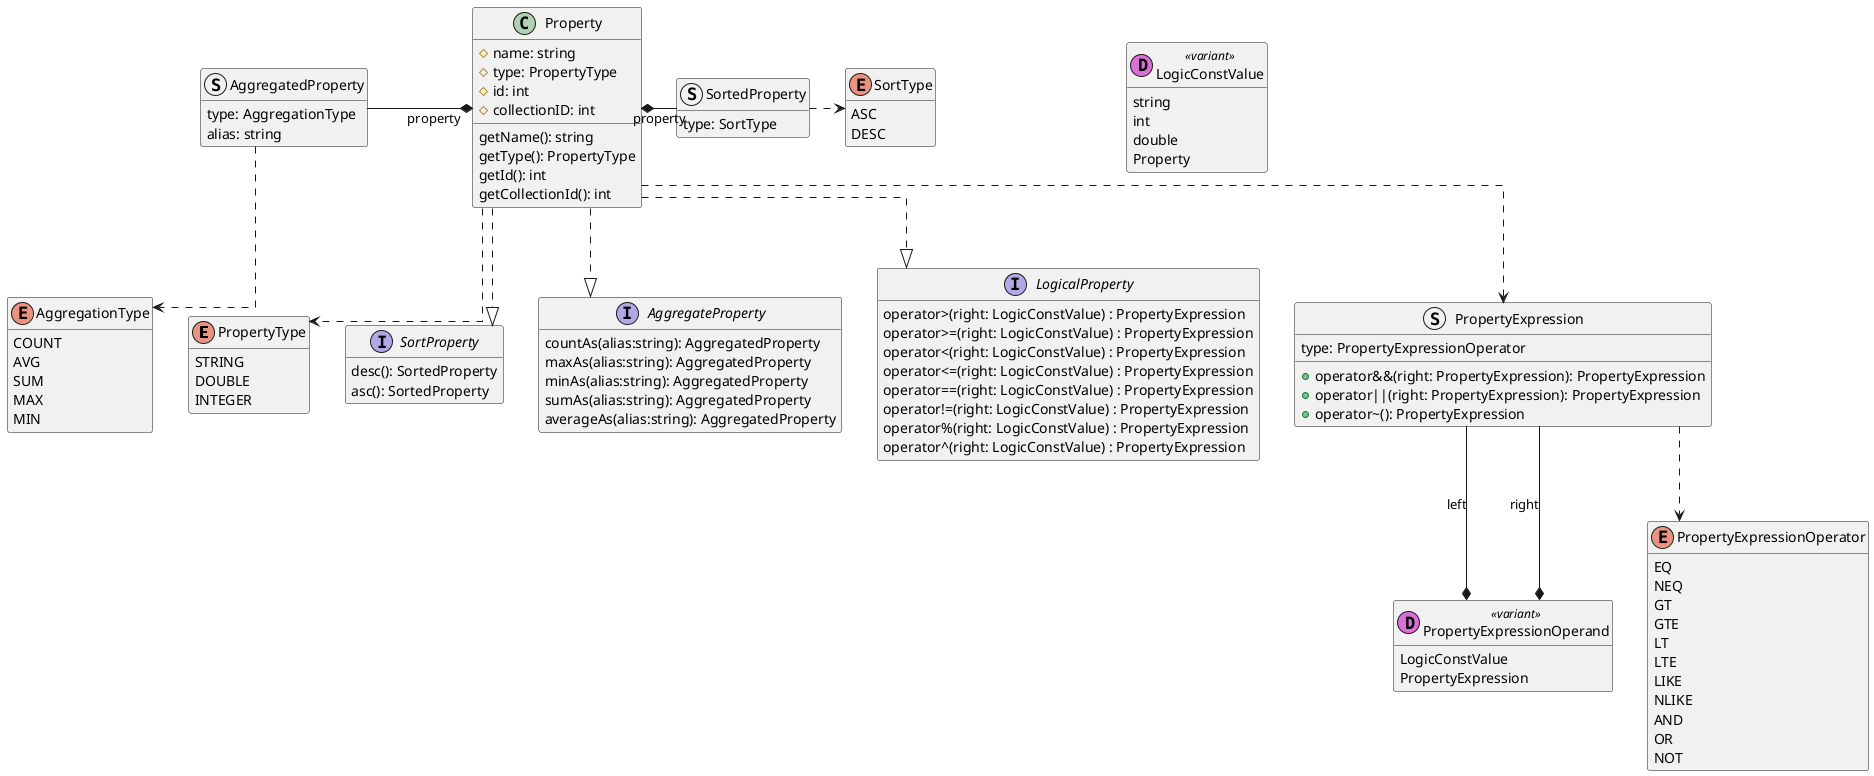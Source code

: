@startuml property

hide empty members
skinparam linetype ortho

enum PropertyType {
  STRING
  DOUBLE
  INTEGER
}

class Property {
    # name: string
    # type: PropertyType
    # id: int
    # collectionID: int
    
    getName(): string
    getType(): PropertyType
    getId(): int
    getCollectionId(): int
}

interface SortProperty {
    desc(): SortedProperty
    asc(): SortedProperty
}

interface AggregateProperty {
    countAs(alias:string): AggregatedProperty
    maxAs(alias:string): AggregatedProperty
    minAs(alias:string): AggregatedProperty
    sumAs(alias:string): AggregatedProperty
    averageAs(alias:string): AggregatedProperty
}

interface LogicalProperty {
    operator>(right: LogicConstValue) : PropertyExpression 
    operator>=(right: LogicConstValue) : PropertyExpression 
    operator<(right: LogicConstValue) : PropertyExpression 
    operator<=(right: LogicConstValue) : PropertyExpression 
    operator==(right: LogicConstValue) : PropertyExpression 
    operator!=(right: LogicConstValue) : PropertyExpression 
    operator%(right: LogicConstValue) : PropertyExpression 
    operator^(right: LogicConstValue) : PropertyExpression 
}

Property ..|> LogicalProperty
Property ..|> AggregateProperty
Property ..|> SortProperty

Property ..> PropertyType

class LogicConstValue << variant >> << (D, orchid) >> {
    string
    int
    double
    Property
}

note right of Property::"operator>(right: LogicConstValue)"
    and all the 
    above operators
end note

enum AggregationType {
    COUNT
    AVG
    SUM
    MAX
    MIN
}

struct AggregatedProperty {
    type: AggregationType
    alias: string
}

enum SortType {
    ASC
    DESC
}

struct SortedProperty {
    type: SortType
}

AggregatedProperty ..> AggregationType
SortedProperty .right.> SortType

Property *-left- AggregatedProperty : property
Property *-right- SortedProperty : property

class PropertyExpressionOperand << variant >> << (D, orchid) >> {
 LogicConstValue
 PropertyExpression
}

enum PropertyExpressionOperator {
    EQ
    NEQ
    GT
    GTE
    LT
    LTE
    LIKE
    NLIKE
    AND
    OR
    NOT
}

struct PropertyExpression {
    type: PropertyExpressionOperator

    +operator&&(right: PropertyExpression): PropertyExpression
    +operator||(right: PropertyExpression): PropertyExpression
    +operator~(): PropertyExpression
}

PropertyExpression --* PropertyExpressionOperand: left
PropertyExpression --* PropertyExpressionOperand: right
PropertyExpression ..> PropertyExpressionOperator

Property ..> PropertyExpression

@enduml